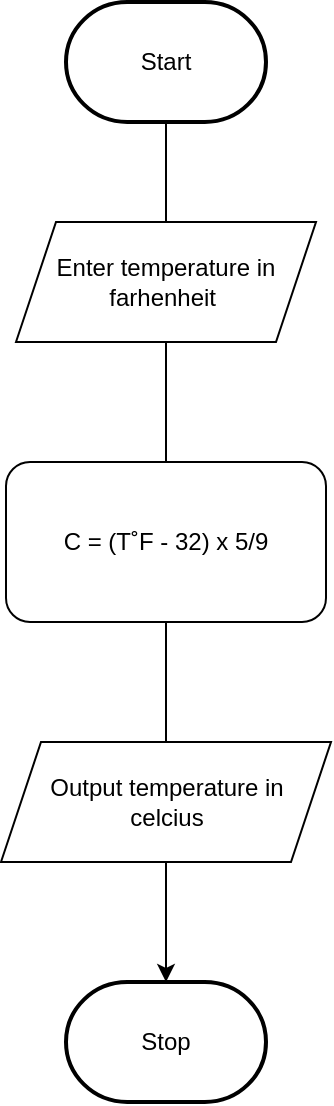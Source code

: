 <mxfile>
    <diagram id="HIP3nbAZw_EuaXWnEj3U" name="Page-1">
        <mxGraphModel dx="636" dy="588" grid="1" gridSize="10" guides="1" tooltips="1" connect="1" arrows="1" fold="1" page="1" pageScale="1" pageWidth="850" pageHeight="1100" math="0" shadow="0">
            <root>
                <mxCell id="0"/>
                <mxCell id="1" parent="0"/>
                <mxCell id="4" style="edgeStyle=orthogonalEdgeStyle;html=1;rounded=0;startArrow=none;" parent="1" source="5" target="3" edge="1">
                    <mxGeometry relative="1" as="geometry"/>
                </mxCell>
                <mxCell id="2" value="Start" style="strokeWidth=2;html=1;shape=mxgraph.flowchart.terminator;whiteSpace=wrap;" parent="1" vertex="1">
                    <mxGeometry x="230" y="310" width="100" height="60" as="geometry"/>
                </mxCell>
                <mxCell id="3" value="Stop" style="strokeWidth=2;html=1;shape=mxgraph.flowchart.terminator;whiteSpace=wrap;" parent="1" vertex="1">
                    <mxGeometry x="230" y="800" width="100" height="60" as="geometry"/>
                </mxCell>
                <mxCell id="6" value="" style="edgeStyle=orthogonalEdgeStyle;html=1;rounded=0;endArrow=none;" edge="1" parent="1" source="2" target="5">
                    <mxGeometry relative="1" as="geometry">
                        <mxPoint x="280" y="370" as="sourcePoint"/>
                        <mxPoint x="280" y="770" as="targetPoint"/>
                    </mxGeometry>
                </mxCell>
                <mxCell id="5" value="Enter temperature in farhenheit&amp;nbsp;" style="shape=parallelogram;perimeter=parallelogramPerimeter;whiteSpace=wrap;html=1;fixedSize=1;" vertex="1" parent="1">
                    <mxGeometry x="205" y="420" width="150" height="60" as="geometry"/>
                </mxCell>
                <mxCell id="7" value="C = (T˚F - 32) x 5/9" style="rounded=1;whiteSpace=wrap;html=1;" vertex="1" parent="1">
                    <mxGeometry x="200" y="540" width="160" height="80" as="geometry"/>
                </mxCell>
                <mxCell id="8" value="Output temperature in &lt;br&gt;celcius" style="shape=parallelogram;perimeter=parallelogramPerimeter;whiteSpace=wrap;html=1;fixedSize=1;" vertex="1" parent="1">
                    <mxGeometry x="197.5" y="680" width="165" height="60" as="geometry"/>
                </mxCell>
            </root>
        </mxGraphModel>
    </diagram>
</mxfile>